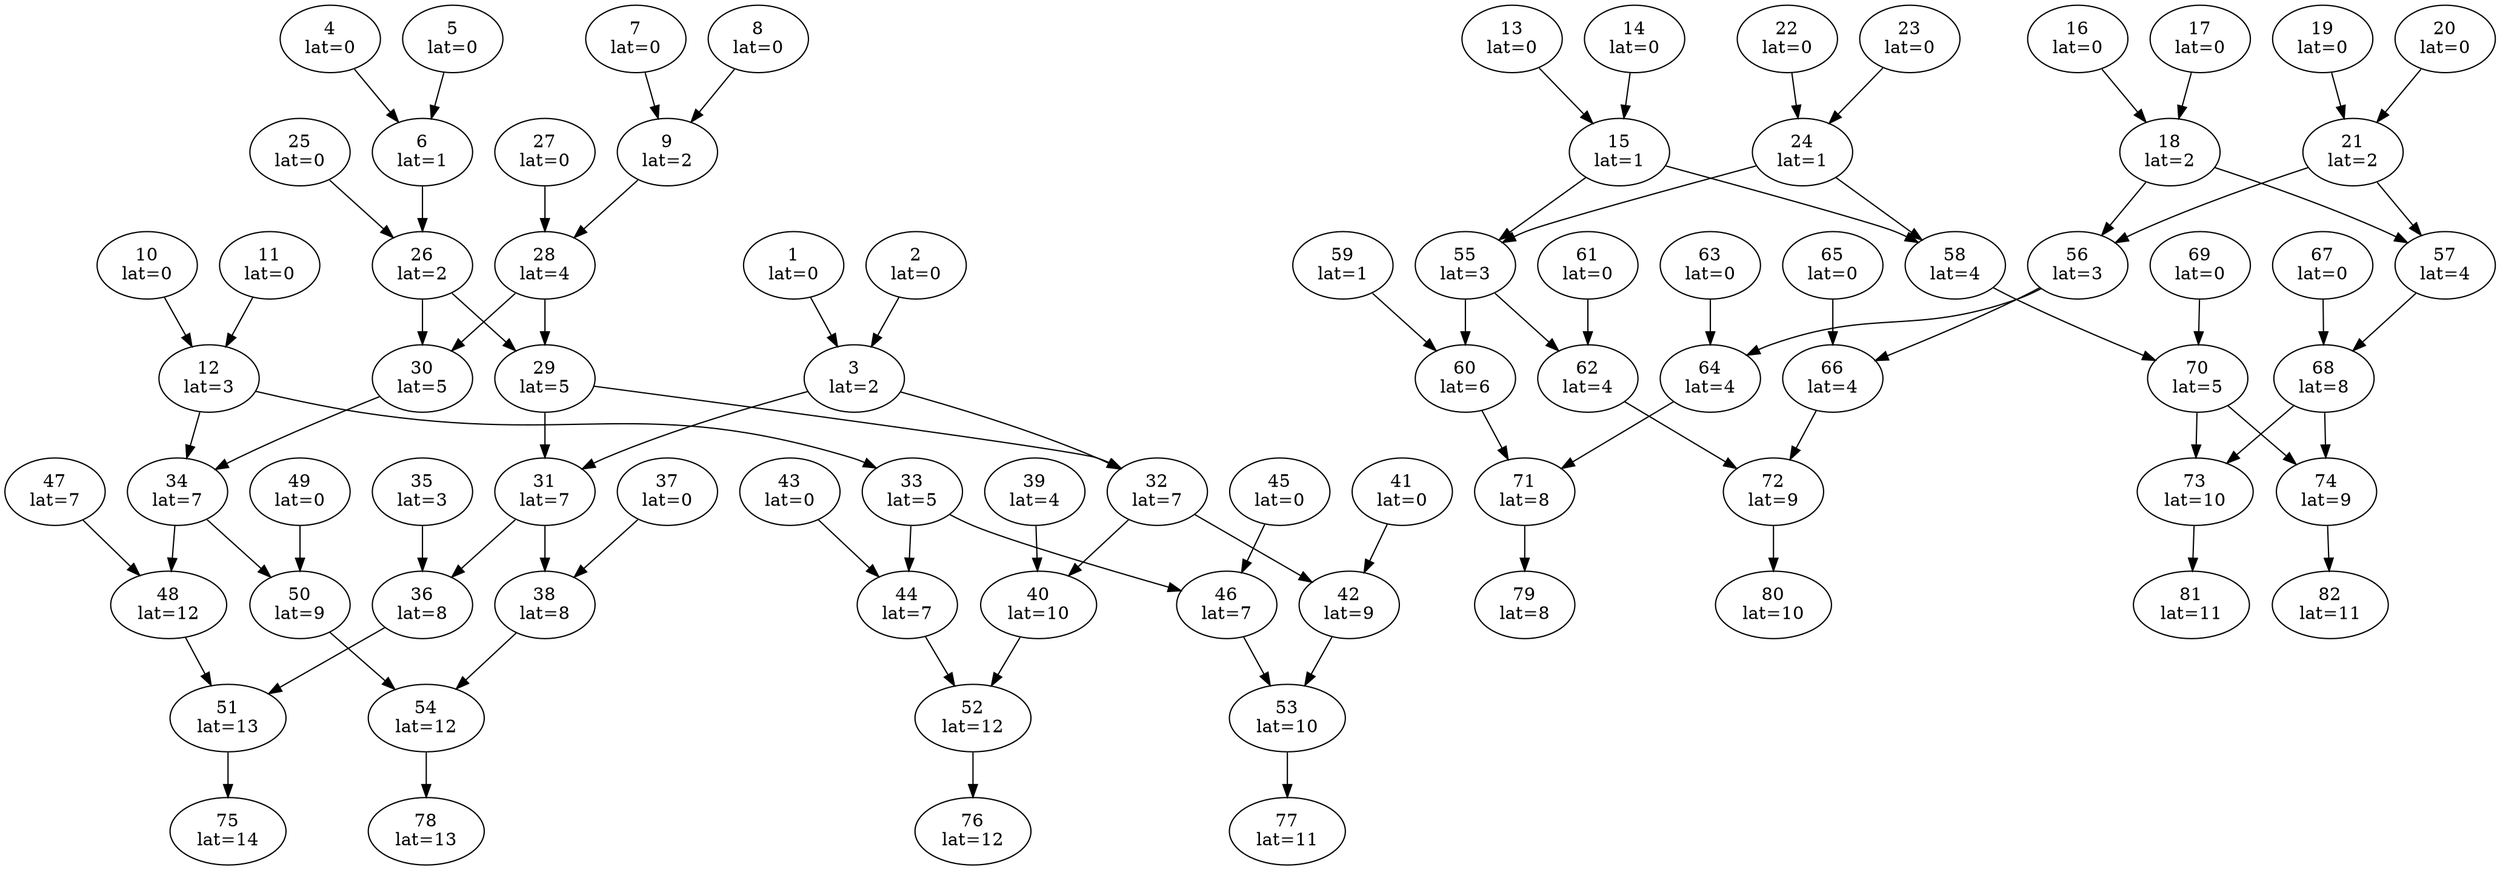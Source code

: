 Digraph G {
"1"[label = "\N\nlat=0"];
"2"[label = "\N\nlat=0"];
"4"[label = "\N\nlat=0"];
"5"[label = "\N\nlat=0"];
"7"[label = "\N\nlat=0"];
"8"[label = "\N\nlat=0"];
"10"[label = "\N\nlat=0"];
"11"[label = "\N\nlat=0"];
"13"[label = "\N\nlat=0"];
"14"[label = "\N\nlat=0"];
"16"[label = "\N\nlat=0"];
"17"[label = "\N\nlat=0"];
"19"[label = "\N\nlat=0"];
"20"[label = "\N\nlat=0"];
"22"[label = "\N\nlat=0"];
"23"[label = "\N\nlat=0"];
"25"[label = "\N\nlat=0"];
"27"[label = "\N\nlat=0"];
"35"[label = "\N\nlat=3"];
"37"[label = "\N\nlat=0"];
"39"[label = "\N\nlat=4"];
"41"[label = "\N\nlat=0"];
"43"[label = "\N\nlat=0"];
"45"[label = "\N\nlat=0"];
"47"[label = "\N\nlat=7"];
"49"[label = "\N\nlat=0"];
"59"[label = "\N\nlat=1"];
"61"[label = "\N\nlat=0"];
"63"[label = "\N\nlat=0"];
"65"[label = "\N\nlat=0"];
"67"[label = "\N\nlat=0"];
"69"[label = "\N\nlat=0"];
"75"[label = "\N\nlat=14"];
"51"->"75"
"76"[label = "\N\nlat=12"];
"52"->"76"
"77"[label = "\N\nlat=11"];
"53"->"77"
"78"[label = "\N\nlat=13"];
"54"->"78"
"79"[label = "\N\nlat=8"];
"71"->"79"
"80"[label = "\N\nlat=10"];
"72"->"80"
"81"[label = "\N\nlat=11"];
"73"->"81"
"82"[label = "\N\nlat=11"];
"74"->"82"
"3"[label = "\N\nlat=2"];
"1"->"3";
"2"->"3";
"6"[label = "\N\nlat=1"];
"4"->"6";
"5"->"6";
"9"[label = "\N\nlat=2"];
"7"->"9";
"8"->"9";
"12"[label = "\N\nlat=3"];
"10"->"12";
"11"->"12";
"15"[label = "\N\nlat=1"];
"13"->"15";
"14"->"15";
"18"[label = "\N\nlat=2"];
"16"->"18";
"17"->"18";
"21"[label = "\N\nlat=2"];
"19"->"21";
"20"->"21";
"24"[label = "\N\nlat=1"];
"22"->"24";
"23"->"24";
"26"[label = "\N\nlat=2"];
"6"->"26";
"25"->"26";
"28"[label = "\N\nlat=4"];
"9"->"28";
"27"->"28";
"29"[label = "\N\nlat=5"];
"26"->"29";
"28"->"29";
"30"[label = "\N\nlat=5"];
"26"->"30";
"28"->"30";
"31"[label = "\N\nlat=7"];
"3"->"31";
"29"->"31";
"32"[label = "\N\nlat=7"];
"3"->"32";
"29"->"32";
"33"[label = "\N\nlat=5"];
"12"->"33";
"34"[label = "\N\nlat=7"];
"12"->"34";
"30"->"34";
"36"[label = "\N\nlat=8"];
"31"->"36";
"35"->"36";
"38"[label = "\N\nlat=8"];
"31"->"38";
"37"->"38";
"40"[label = "\N\nlat=10"];
"32"->"40";
"39"->"40";
"42"[label = "\N\nlat=9"];
"32"->"42";
"41"->"42";
"44"[label = "\N\nlat=7"];
"33"->"44";
"43"->"44";
"46"[label = "\N\nlat=7"];
"33"->"46";
"45"->"46";
"48"[label = "\N\nlat=12"];
"34"->"48";
"47"->"48";
"50"[label = "\N\nlat=9"];
"34"->"50";
"49"->"50";
"51"[label = "\N\nlat=13"];
"36"->"51";
"48"->"51";
"52"[label = "\N\nlat=12"];
"40"->"52";
"44"->"52";
"53"[label = "\N\nlat=10"];
"42"->"53";
"46"->"53";
"54"[label = "\N\nlat=12"];
"38"->"54";
"50"->"54";
"55"[label = "\N\nlat=3"];
"15"->"55";
"24"->"55";
"56"[label = "\N\nlat=3"];
"18"->"56";
"21"->"56";
"57"[label = "\N\nlat=4"];
"18"->"57";
"21"->"57";
"58"[label = "\N\nlat=4"];
"15"->"58";
"24"->"58";
"60"[label = "\N\nlat=6"];
"55"->"60";
"59"->"60";
"62"[label = "\N\nlat=4"];
"55"->"62";
"61"->"62";
"64"[label = "\N\nlat=4"];
"56"->"64";
"63"->"64";
"66"[label = "\N\nlat=4"];
"56"->"66";
"65"->"66";
"68"[label = "\N\nlat=8"];
"57"->"68";
"67"->"68";
"70"[label = "\N\nlat=5"];
"58"->"70";
"69"->"70";
"71"[label = "\N\nlat=8"];
"60"->"71";
"64"->"71";
"72"[label = "\N\nlat=9"];
"62"->"72";
"66"->"72";
"73"[label = "\N\nlat=10"];
"68"->"73";
"70"->"73";
"74"[label = "\N\nlat=9"];
"68"->"74";
"70"->"74";
}
